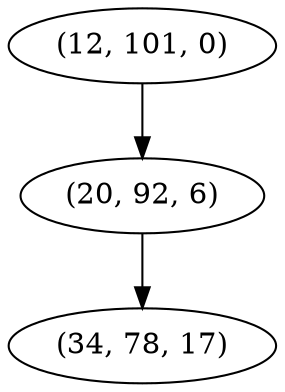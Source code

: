 digraph tree {
    "(12, 101, 0)";
    "(20, 92, 6)";
    "(34, 78, 17)";
    "(12, 101, 0)" -> "(20, 92, 6)";
    "(20, 92, 6)" -> "(34, 78, 17)";
}

